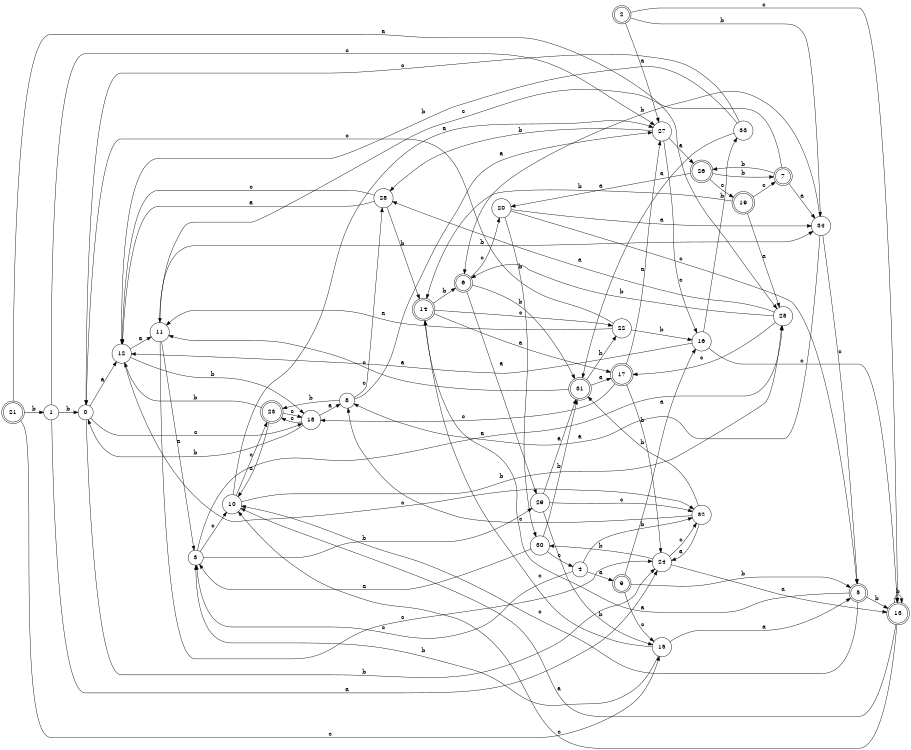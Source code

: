 digraph n28_9 {
__start0 [label="" shape="none"];

rankdir=LR;
size="8,5";

s0 [style="filled", color="black", fillcolor="white" shape="circle", label="0"];
s1 [style="filled", color="black", fillcolor="white" shape="circle", label="1"];
s2 [style="rounded,filled", color="black", fillcolor="white" shape="doublecircle", label="2"];
s3 [style="filled", color="black", fillcolor="white" shape="circle", label="3"];
s4 [style="filled", color="black", fillcolor="white" shape="circle", label="4"];
s5 [style="rounded,filled", color="black", fillcolor="white" shape="doublecircle", label="5"];
s6 [style="rounded,filled", color="black", fillcolor="white" shape="doublecircle", label="6"];
s7 [style="rounded,filled", color="black", fillcolor="white" shape="doublecircle", label="7"];
s8 [style="filled", color="black", fillcolor="white" shape="circle", label="8"];
s9 [style="rounded,filled", color="black", fillcolor="white" shape="doublecircle", label="9"];
s10 [style="filled", color="black", fillcolor="white" shape="circle", label="10"];
s11 [style="filled", color="black", fillcolor="white" shape="circle", label="11"];
s12 [style="filled", color="black", fillcolor="white" shape="circle", label="12"];
s13 [style="rounded,filled", color="black", fillcolor="white" shape="doublecircle", label="13"];
s14 [style="rounded,filled", color="black", fillcolor="white" shape="doublecircle", label="14"];
s15 [style="filled", color="black", fillcolor="white" shape="circle", label="15"];
s16 [style="filled", color="black", fillcolor="white" shape="circle", label="16"];
s17 [style="rounded,filled", color="black", fillcolor="white" shape="doublecircle", label="17"];
s18 [style="filled", color="black", fillcolor="white" shape="circle", label="18"];
s19 [style="rounded,filled", color="black", fillcolor="white" shape="doublecircle", label="19"];
s20 [style="filled", color="black", fillcolor="white" shape="circle", label="20"];
s21 [style="rounded,filled", color="black", fillcolor="white" shape="doublecircle", label="21"];
s22 [style="filled", color="black", fillcolor="white" shape="circle", label="22"];
s23 [style="rounded,filled", color="black", fillcolor="white" shape="doublecircle", label="23"];
s24 [style="filled", color="black", fillcolor="white" shape="circle", label="24"];
s25 [style="filled", color="black", fillcolor="white" shape="circle", label="25"];
s26 [style="rounded,filled", color="black", fillcolor="white" shape="doublecircle", label="26"];
s27 [style="filled", color="black", fillcolor="white" shape="circle", label="27"];
s28 [style="filled", color="black", fillcolor="white" shape="circle", label="28"];
s29 [style="filled", color="black", fillcolor="white" shape="circle", label="29"];
s30 [style="filled", color="black", fillcolor="white" shape="circle", label="30"];
s31 [style="rounded,filled", color="black", fillcolor="white" shape="doublecircle", label="31"];
s32 [style="filled", color="black", fillcolor="white" shape="circle", label="32"];
s33 [style="filled", color="black", fillcolor="white" shape="circle", label="33"];
s34 [style="filled", color="black", fillcolor="white" shape="circle", label="34"];
s0 -> s12 [label="a"];
s0 -> s24 [label="b"];
s0 -> s18 [label="c"];
s1 -> s24 [label="a"];
s1 -> s0 [label="b"];
s1 -> s27 [label="c"];
s2 -> s27 [label="a"];
s2 -> s34 [label="b"];
s2 -> s13 [label="c"];
s3 -> s25 [label="a"];
s3 -> s29 [label="b"];
s3 -> s10 [label="c"];
s4 -> s9 [label="a"];
s4 -> s32 [label="b"];
s4 -> s3 [label="c"];
s5 -> s14 [label="a"];
s5 -> s13 [label="b"];
s5 -> s10 [label="c"];
s6 -> s29 [label="a"];
s6 -> s31 [label="b"];
s6 -> s20 [label="c"];
s7 -> s34 [label="a"];
s7 -> s26 [label="b"];
s7 -> s11 [label="c"];
s8 -> s27 [label="a"];
s8 -> s23 [label="b"];
s8 -> s28 [label="c"];
s9 -> s16 [label="a"];
s9 -> s5 [label="b"];
s9 -> s15 [label="c"];
s10 -> s27 [label="a"];
s10 -> s25 [label="b"];
s10 -> s23 [label="c"];
s11 -> s3 [label="a"];
s11 -> s34 [label="b"];
s11 -> s24 [label="c"];
s12 -> s11 [label="a"];
s12 -> s18 [label="b"];
s12 -> s32 [label="c"];
s13 -> s10 [label="a"];
s13 -> s13 [label="b"];
s13 -> s10 [label="c"];
s14 -> s17 [label="a"];
s14 -> s6 [label="b"];
s14 -> s22 [label="c"];
s15 -> s5 [label="a"];
s15 -> s3 [label="b"];
s15 -> s14 [label="c"];
s16 -> s12 [label="a"];
s16 -> s33 [label="b"];
s16 -> s13 [label="c"];
s17 -> s27 [label="a"];
s17 -> s24 [label="b"];
s17 -> s18 [label="c"];
s18 -> s8 [label="a"];
s18 -> s0 [label="b"];
s18 -> s23 [label="c"];
s19 -> s25 [label="a"];
s19 -> s14 [label="b"];
s19 -> s7 [label="c"];
s20 -> s34 [label="a"];
s20 -> s30 [label="b"];
s20 -> s5 [label="c"];
s21 -> s25 [label="a"];
s21 -> s1 [label="b"];
s21 -> s15 [label="c"];
s22 -> s11 [label="a"];
s22 -> s16 [label="b"];
s22 -> s0 [label="c"];
s23 -> s10 [label="a"];
s23 -> s12 [label="b"];
s23 -> s18 [label="c"];
s24 -> s13 [label="a"];
s24 -> s30 [label="b"];
s24 -> s32 [label="c"];
s25 -> s28 [label="a"];
s25 -> s6 [label="b"];
s25 -> s17 [label="c"];
s26 -> s20 [label="a"];
s26 -> s7 [label="b"];
s26 -> s19 [label="c"];
s27 -> s26 [label="a"];
s27 -> s28 [label="b"];
s27 -> s16 [label="c"];
s28 -> s12 [label="a"];
s28 -> s14 [label="b"];
s28 -> s12 [label="c"];
s29 -> s31 [label="a"];
s29 -> s15 [label="b"];
s29 -> s32 [label="c"];
s30 -> s3 [label="a"];
s30 -> s31 [label="b"];
s30 -> s4 [label="c"];
s31 -> s17 [label="a"];
s31 -> s22 [label="b"];
s31 -> s11 [label="c"];
s32 -> s24 [label="a"];
s32 -> s31 [label="b"];
s32 -> s8 [label="c"];
s33 -> s31 [label="a"];
s33 -> s12 [label="b"];
s33 -> s0 [label="c"];
s34 -> s8 [label="a"];
s34 -> s6 [label="b"];
s34 -> s5 [label="c"];

}